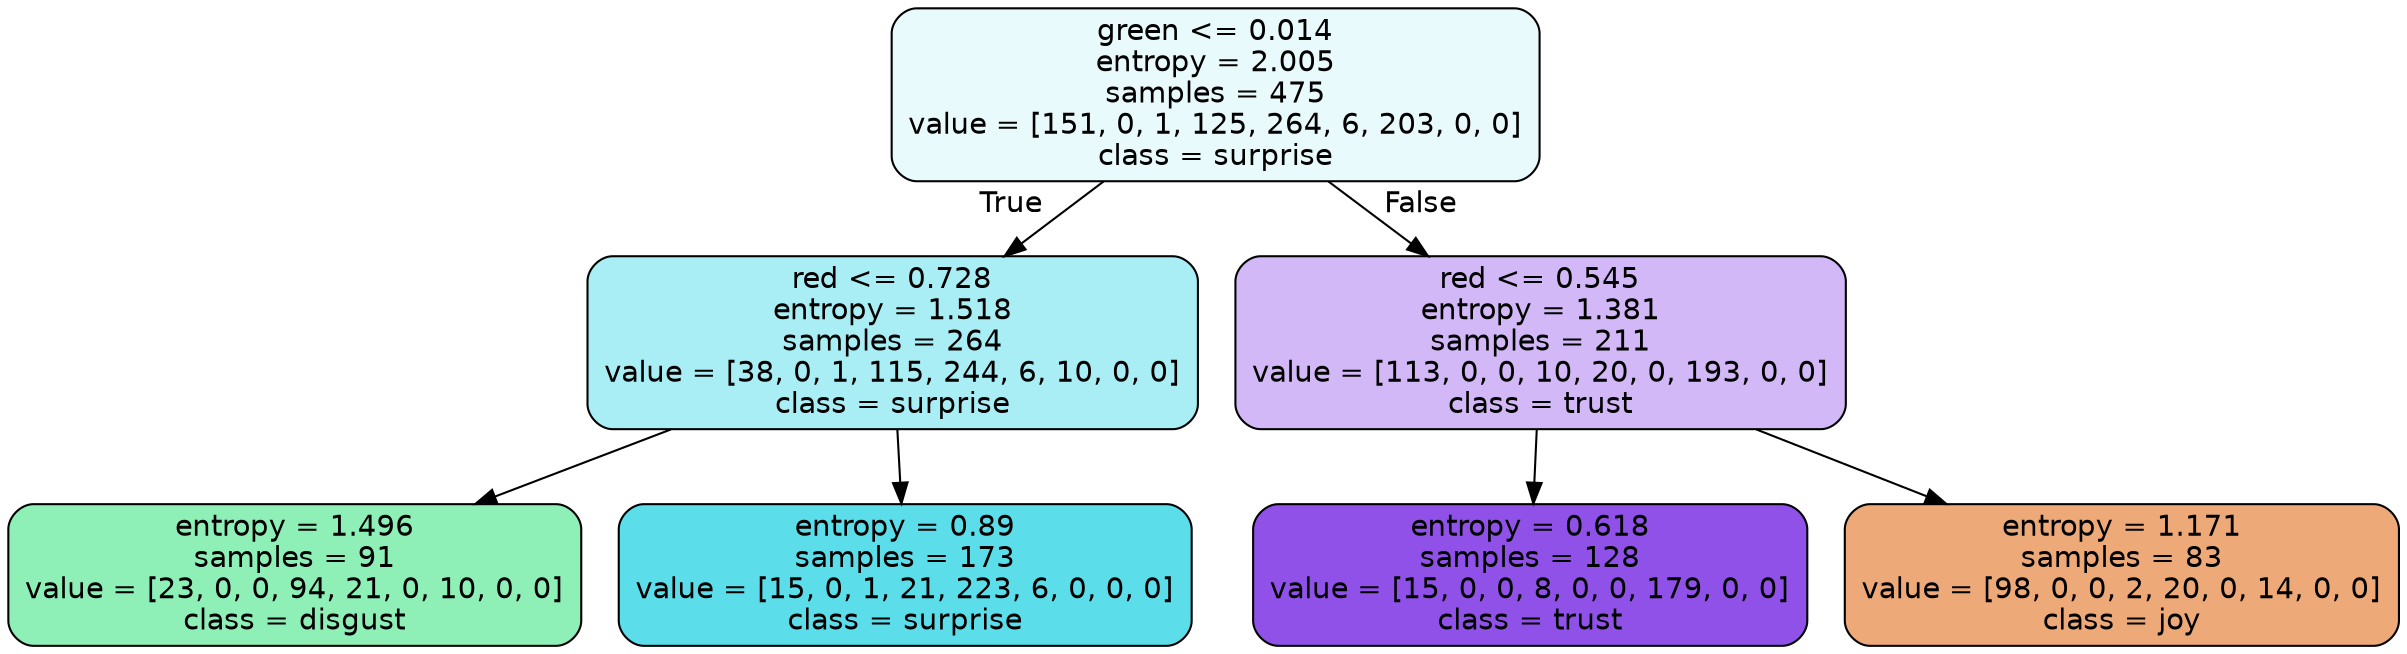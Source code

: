 digraph Tree {
node [shape=box, style="filled, rounded", color="black", fontname=helvetica] ;
edge [fontname=helvetica] ;
0 [label="green <= 0.014\nentropy = 2.005\nsamples = 475\nvalue = [151, 0, 1, 125, 264, 6, 203, 0, 0]\nclass = surprise", fillcolor="#39d7e51c"] ;
1 [label="red <= 0.728\nentropy = 1.518\nsamples = 264\nvalue = [38, 0, 1, 115, 244, 6, 10, 0, 0]\nclass = surprise", fillcolor="#39d7e56e"] ;
0 -> 1 [labeldistance=2.5, labelangle=45, headlabel="True"] ;
2 [label="entropy = 1.496\nsamples = 91\nvalue = [23, 0, 0, 94, 21, 0, 10, 0, 0]\nclass = disgust", fillcolor="#39e58191"] ;
1 -> 2 ;
3 [label="entropy = 0.89\nsamples = 173\nvalue = [15, 0, 1, 21, 223, 6, 0, 0, 0]\nclass = surprise", fillcolor="#39d7e5d2"] ;
1 -> 3 ;
4 [label="red <= 0.545\nentropy = 1.381\nsamples = 211\nvalue = [113, 0, 0, 10, 20, 0, 193, 0, 0]\nclass = trust", fillcolor="#8139e55b"] ;
0 -> 4 [labeldistance=2.5, labelangle=-45, headlabel="False"] ;
5 [label="entropy = 0.618\nsamples = 128\nvalue = [15, 0, 0, 8, 0, 0, 179, 0, 0]\nclass = trust", fillcolor="#8139e5e0"] ;
4 -> 5 ;
6 [label="entropy = 1.171\nsamples = 83\nvalue = [98, 0, 0, 2, 20, 0, 14, 0, 0]\nclass = joy", fillcolor="#e58139ae"] ;
4 -> 6 ;
}